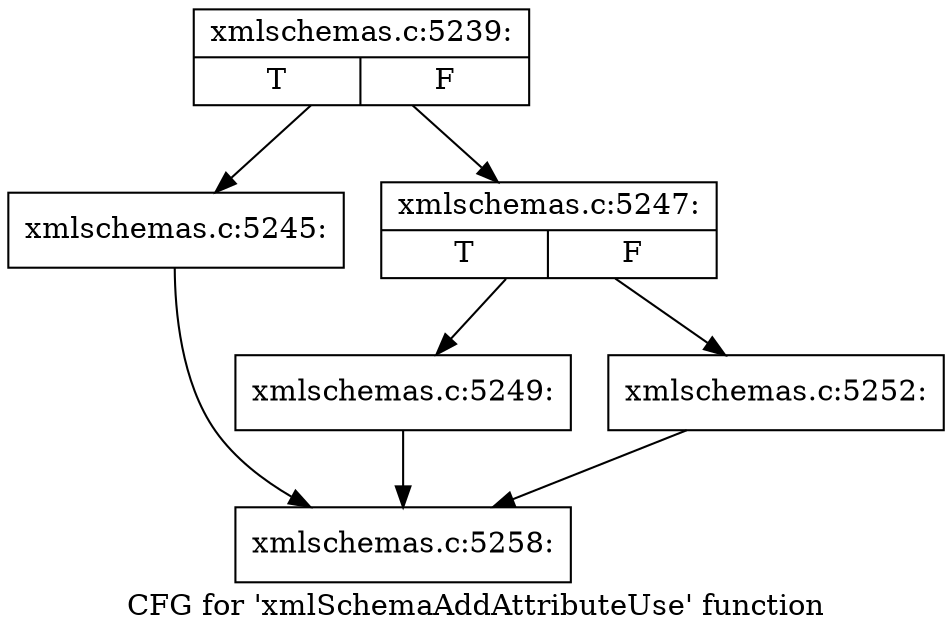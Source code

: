 digraph "CFG for 'xmlSchemaAddAttributeUse' function" {
	label="CFG for 'xmlSchemaAddAttributeUse' function";

	Node0x55d0261c6450 [shape=record,label="{xmlschemas.c:5239:|{<s0>T|<s1>F}}"];
	Node0x55d0261c6450 -> Node0x55d0261c7150;
	Node0x55d0261c6450 -> Node0x55d0261c71a0;
	Node0x55d0261c7150 [shape=record,label="{xmlschemas.c:5245:}"];
	Node0x55d0261c7150 -> Node0x55d0261c64a0;
	Node0x55d0261c71a0 [shape=record,label="{xmlschemas.c:5247:|{<s0>T|<s1>F}}"];
	Node0x55d0261c71a0 -> Node0x55d0261c78c0;
	Node0x55d0261c71a0 -> Node0x55d0261c7910;
	Node0x55d0261c78c0 [shape=record,label="{xmlschemas.c:5249:}"];
	Node0x55d0261c78c0 -> Node0x55d0261c64a0;
	Node0x55d0261c7910 [shape=record,label="{xmlschemas.c:5252:}"];
	Node0x55d0261c7910 -> Node0x55d0261c64a0;
	Node0x55d0261c64a0 [shape=record,label="{xmlschemas.c:5258:}"];
}
